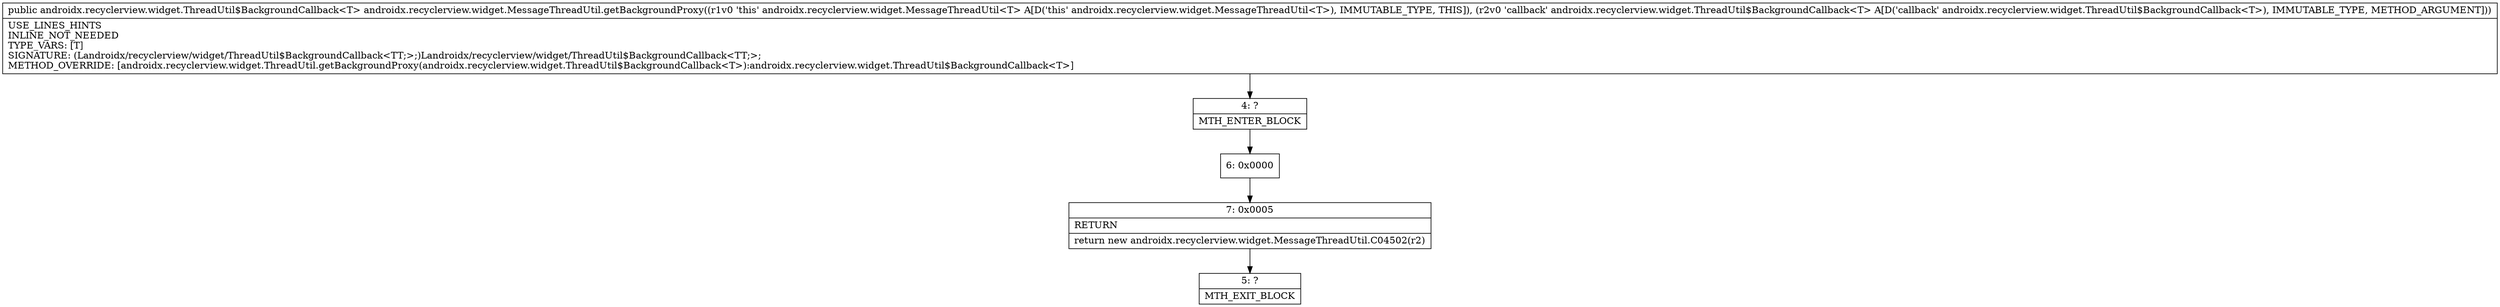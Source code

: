 digraph "CFG forandroidx.recyclerview.widget.MessageThreadUtil.getBackgroundProxy(Landroidx\/recyclerview\/widget\/ThreadUtil$BackgroundCallback;)Landroidx\/recyclerview\/widget\/ThreadUtil$BackgroundCallback;" {
Node_4 [shape=record,label="{4\:\ ?|MTH_ENTER_BLOCK\l}"];
Node_6 [shape=record,label="{6\:\ 0x0000}"];
Node_7 [shape=record,label="{7\:\ 0x0005|RETURN\l|return new androidx.recyclerview.widget.MessageThreadUtil.C04502(r2)\l}"];
Node_5 [shape=record,label="{5\:\ ?|MTH_EXIT_BLOCK\l}"];
MethodNode[shape=record,label="{public androidx.recyclerview.widget.ThreadUtil$BackgroundCallback\<T\> androidx.recyclerview.widget.MessageThreadUtil.getBackgroundProxy((r1v0 'this' androidx.recyclerview.widget.MessageThreadUtil\<T\> A[D('this' androidx.recyclerview.widget.MessageThreadUtil\<T\>), IMMUTABLE_TYPE, THIS]), (r2v0 'callback' androidx.recyclerview.widget.ThreadUtil$BackgroundCallback\<T\> A[D('callback' androidx.recyclerview.widget.ThreadUtil$BackgroundCallback\<T\>), IMMUTABLE_TYPE, METHOD_ARGUMENT]))  | USE_LINES_HINTS\lINLINE_NOT_NEEDED\lTYPE_VARS: [T]\lSIGNATURE: (Landroidx\/recyclerview\/widget\/ThreadUtil$BackgroundCallback\<TT;\>;)Landroidx\/recyclerview\/widget\/ThreadUtil$BackgroundCallback\<TT;\>;\lMETHOD_OVERRIDE: [androidx.recyclerview.widget.ThreadUtil.getBackgroundProxy(androidx.recyclerview.widget.ThreadUtil$BackgroundCallback\<T\>):androidx.recyclerview.widget.ThreadUtil$BackgroundCallback\<T\>]\l}"];
MethodNode -> Node_4;Node_4 -> Node_6;
Node_6 -> Node_7;
Node_7 -> Node_5;
}


